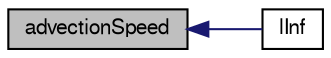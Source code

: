 digraph "advectionSpeed"
{
  bgcolor="transparent";
  edge [fontname="FreeSans",fontsize="10",labelfontname="FreeSans",labelfontsize="10"];
  node [fontname="FreeSans",fontsize="10",shape=record];
  rankdir="LR";
  Node391 [label="advectionSpeed",height=0.2,width=0.4,color="black", fillcolor="grey75", style="filled", fontcolor="black"];
  Node391 -> Node392 [dir="back",color="midnightblue",fontsize="10",style="solid",fontname="FreeSans"];
  Node392 [label="lInf",height=0.2,width=0.4,color="black",URL="$a22066.html#aad497db9d98c2f0b0f2b03dc17a66b93",tooltip="Return the relaxation length-scale. "];
}
